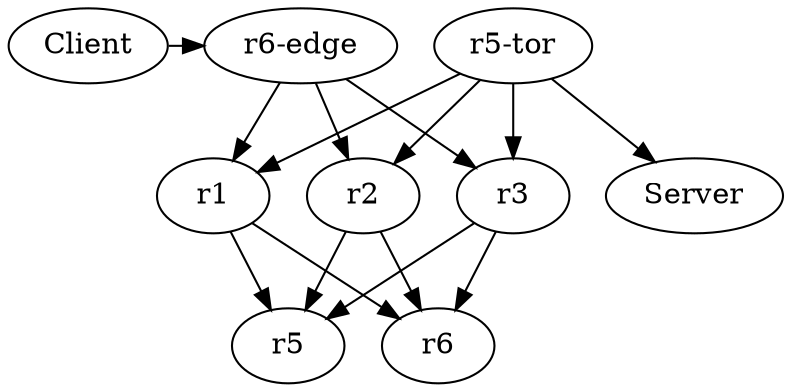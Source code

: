 digraph My_Network {
{rank=same Client "r6-edge"}
{rank=same r1 r2 r3}

	Client -> "r6-edge"
	"r5-tor" -> Server
	"r6-edge" -> r2
	"r6-edge" -> r1
	"r6-edge" -> r3
	r2 -> r5
	r2 -> r6
	r3 -> r5
	r3 -> r6
	"r5-tor" -> r3
	"r5-tor" -> r1
	"r5-tor" -> r2
	r1 -> r5
	r1 -> r6
}
